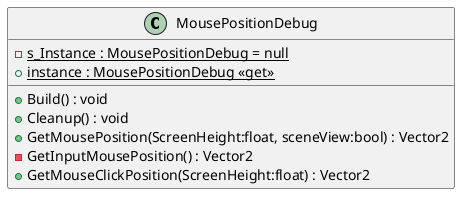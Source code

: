 @startuml
class MousePositionDebug {
    - {static} s_Instance : MousePositionDebug = null
    {static} + instance : MousePositionDebug <<get>>
    + Build() : void
    + Cleanup() : void
    + GetMousePosition(ScreenHeight:float, sceneView:bool) : Vector2
    - GetInputMousePosition() : Vector2
    + GetMouseClickPosition(ScreenHeight:float) : Vector2
}
@enduml
